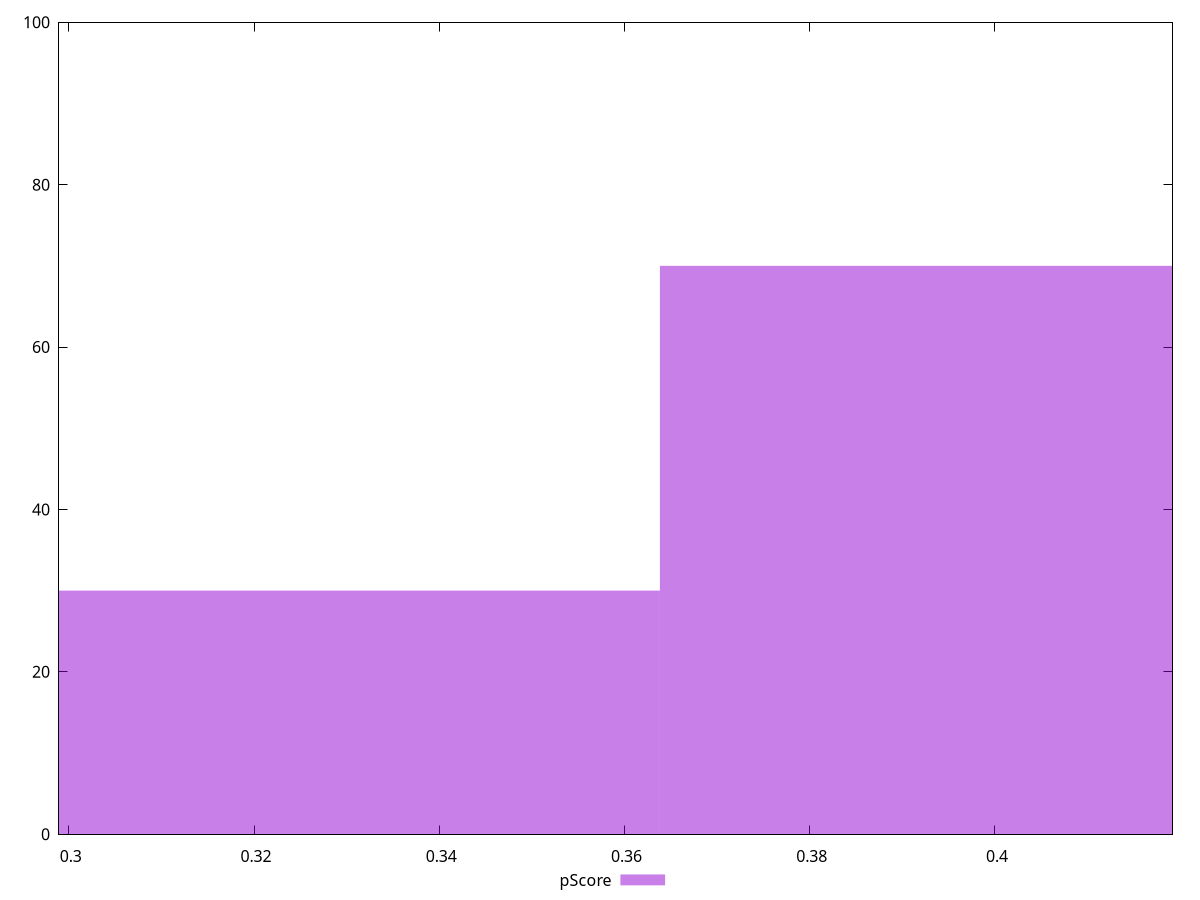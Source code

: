 reset

$pScore <<EOF
0.3307521008940968 30
0.3969025210729162 70
EOF

set key outside below
set boxwidth 0.06615042017881936
set xrange [0.29894117647058827:0.41917647058823526]
set yrange [0:100]
set trange [0:100]
set style fill transparent solid 0.5 noborder
set terminal svg size 640, 490 enhanced background rgb 'white'
set output "report_00015_2021-02-09T16-11-33.973Z/render-blocking-resources/samples/pages/pScore/histogram.svg"

plot $pScore title "pScore" with boxes

reset
